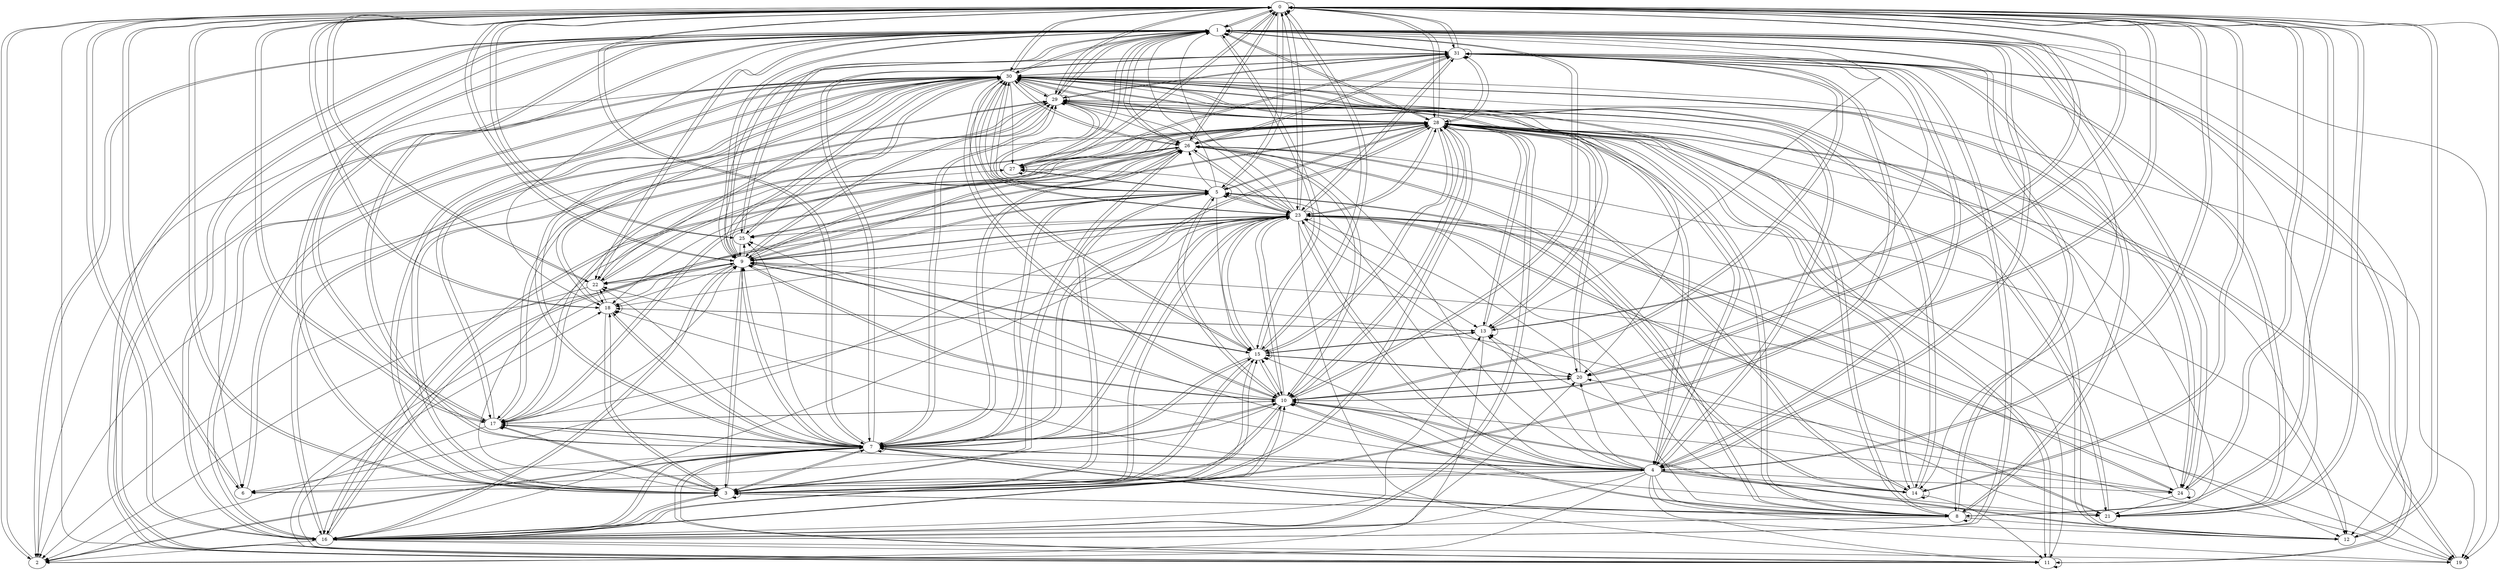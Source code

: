 digraph "EIES-messages" {
	0	 [discipline=sociology,
		number_of_citations=19];
	0 -> 0	 [weight=24];
	1	 [discipline=anthropology,
		number_of_citations=3];
	0 -> 1	 [weight=488];
	2	 [discipline=psychology,
		number_of_citations=170];
	0 -> 2	 [weight=28];
	3	 [discipline=sociology,
		number_of_citations=23];
	0 -> 3	 [weight=65];
	4	 [discipline=psychology,
		number_of_citations=16];
	0 -> 4	 [weight=20];
	5	 [discipline=psychology,
		number_of_citations=6];
	0 -> 5	 [weight=65];
	6	 [discipline=psychology,
		number_of_citations=1];
	0 -> 6	 [weight=45];
	7	 [discipline=anthropology,
		number_of_citations=9];
	0 -> 7	 [weight=346];
	8	 [discipline=anthropology,
		number_of_citations=6];
	0 -> 8	 [weight=82];
	9	 [discipline=sociology,
		number_of_citations=40];
	0 -> 9	 [weight=52];
	10	 [discipline=sociology,
		number_of_citations=15];
	0 -> 10	 [weight=177];
	11	 [discipline=sociology,
		number_of_citations=54];
	0 -> 11	 [weight=28];
	12	 [discipline=anthropology,
		number_of_citations=5];
	0 -> 12	 [weight=24];
	13	 [discipline=sociology,
		number_of_citations=46];
	0 -> 13	 [weight=49];
	14	 [discipline=sociology,
		number_of_citations=17];
	0 -> 14	 [weight=81];
	15	 [discipline="mathematics/statistics",
		number_of_citations=32];
	0 -> 15	 [weight=77];
	16	 [discipline=psychology,
		number_of_citations=23];
	0 -> 16	 [weight=77];
	17	 [discipline=sociology,
		number_of_citations=1];
	0 -> 17	 [weight=73];
	18	 [discipline=sociology,
		number_of_citations=34];
	0 -> 18	 [weight=33];
	19	 [discipline=sociology,
		number_of_citations=64];
	0 -> 19	 [weight=31];
	20	 [discipline=sociology,
		number_of_citations=11];
	0 -> 20	 [weight=22];
	21	 [discipline="mathematics/statistics",
		number_of_citations=11];
	0 -> 21	 [weight=46];
	22	 [discipline=sociology,
		number_of_citations=31];
	0 -> 22	 [weight=31];
	23	 [discipline=sociology,
		number_of_citations=18];
	0 -> 23	 [weight=128];
	24	 [discipline=sociology,
		number_of_citations=4];
	0 -> 24	 [weight=38];
	25	 [discipline=sociology,
		number_of_citations=0];
	0 -> 25	 [weight=89];
	26	 [discipline=sociology,
		number_of_citations=4];
	0 -> 26	 [weight=95];
	27	 [discipline="mathematics/statistics",
		number_of_citations=56];
	0 -> 27	 [weight=25];
	28	 [discipline=sociology,
		number_of_citations=12];
	0 -> 28	 [weight=388];
	29	 [discipline=anthropology,
		number_of_citations=2];
	0 -> 29	 [weight=71];
	30	 [discipline=psychology,
		number_of_citations=0];
	0 -> 30	 [weight=212];
	31	 [discipline=anthropology,
		number_of_citations=1];
	0 -> 31	 [weight=185];
	1 -> 0	 [weight=364];
	1 -> 1	 [weight=6];
	1 -> 2	 [weight=17];
	1 -> 3	 [weight=17];
	1 -> 4	 [weight=15];
	1 -> 6	 [weight=30];
	1 -> 7	 [weight=20];
	1 -> 8	 [weight=35];
	1 -> 9	 [weight=20];
	1 -> 10	 [weight=22];
	1 -> 11	 [weight=15];
	1 -> 12	 [weight=15];
	1 -> 13	 [weight=15];
	1 -> 14	 [weight=15];
	1 -> 15	 [weight=50];
	1 -> 16	 [weight=25];
	1 -> 17	 [weight=8];
	1 -> 19	 [weight=15];
	1 -> 20	 [weight=15];
	1 -> 21	 [weight=15];
	1 -> 22	 [weight=15];
	1 -> 24	 [weight=15];
	1 -> 25	 [weight=15];
	1 -> 26	 [weight=10];
	1 -> 27	 [weight=24];
	1 -> 28	 [weight=89];
	1 -> 29	 [weight=23];
	1 -> 30	 [weight=163];
	1 -> 31	 [weight=39];
	2 -> 0	 [weight=4];
	2 -> 1	 [weight=5];
	2 -> 7	 [weight=5];
	3 -> 0	 [weight=52];
	3 -> 1	 [weight=30];
	3 -> 3	 [weight=4];
	3 -> 5	 [weight=2];
	3 -> 7	 [weight=32];
	3 -> 8	 [weight=21];
	3 -> 9	 [weight=34];
	3 -> 10	 [weight=9];
	3 -> 15	 [weight=5];
	3 -> 16	 [weight=4];
	3 -> 17	 [weight=2];
	3 -> 18	 [weight=35];
	3 -> 23	 [weight=12];
	3 -> 26	 [weight=12];
	3 -> 27	 [weight=5];
	3 -> 28	 [weight=20];
	3 -> 29	 [weight=4];
	3 -> 30	 [weight=19];
	3 -> 31	 [weight=33];
	4 -> 0	 [weight=26];
	4 -> 1	 [weight=4];
	4 -> 2	 [weight=4];
	4 -> 3	 [weight=4];
	4 -> 5	 [weight=4];
	4 -> 6	 [weight=8];
	4 -> 7	 [weight=4];
	4 -> 8	 [weight=4];
	4 -> 9	 [weight=4];
	4 -> 10	 [weight=4];
	4 -> 11	 [weight=4];
	4 -> 12	 [weight=4];
	4 -> 13	 [weight=4];
	4 -> 14	 [weight=4];
	4 -> 15	 [weight=4];
	4 -> 16	 [weight=4];
	4 -> 17	 [weight=4];
	4 -> 18	 [weight=4];
	4 -> 20	 [weight=4];
	4 -> 21	 [weight=8];
	4 -> 22	 [weight=4];
	4 -> 23	 [weight=14];
	4 -> 24	 [weight=4];
	4 -> 26	 [weight=4];
	4 -> 28	 [weight=4];
	4 -> 29	 [weight=7];
	4 -> 30	 [weight=4];
	4 -> 31	 [weight=4];
	5 -> 0	 [weight=72];
	5 -> 1	 [weight=23];
	5 -> 3	 [weight=2];
	5 -> 5	 [weight=34];
	5 -> 7	 [weight=16];
	5 -> 9	 [weight=7];
	5 -> 10	 [weight=15];
	5 -> 14	 [weight=8];
	5 -> 15	 [weight=7];
	5 -> 16	 [weight=6];
	5 -> 23	 [weight=14];
	5 -> 26	 [weight=7];
	5 -> 27	 [weight=3];
	5 -> 28	 [weight=34];
	5 -> 29	 [weight=3];
	5 -> 30	 [weight=22];
	6 -> 0	 [weight=14];
	6 -> 30	 [weight=6];
	7 -> 0	 [weight=239];
	7 -> 1	 [weight=82];
	7 -> 2	 [weight=5];
	7 -> 3	 [weight=37];
	7 -> 4	 [weight=3];
	7 -> 5	 [weight=34];
	7 -> 6	 [weight=5];
	7 -> 7	 [weight=10];
	7 -> 8	 [weight=12];
	7 -> 9	 [weight=18];
	7 -> 10	 [weight=164];
	7 -> 11	 [weight=18];
	7 -> 15	 [weight=30];
	7 -> 16	 [weight=53];
	7 -> 17	 [weight=27];
	7 -> 18	 [weight=20];
	7 -> 19	 [weight=4];
	7 -> 21	 [weight=5];
	7 -> 22	 [weight=4];
	7 -> 23	 [weight=55];
	7 -> 25	 [weight=9];
	7 -> 26	 [weight=34];
	7 -> 28	 [weight=146];
	7 -> 29	 [weight=216];
	7 -> 30	 [weight=88];
	7 -> 31	 [weight=288];
	8 -> 0	 [weight=24];
	8 -> 1	 [weight=25];
	8 -> 3	 [weight=2];
	8 -> 7	 [weight=8];
	8 -> 8	 [weight=16];
	8 -> 10	 [weight=15];
	8 -> 12	 [weight=10];
	8 -> 16	 [weight=5];
	8 -> 26	 [weight=15];
	8 -> 28	 [weight=10];
	8 -> 30	 [weight=30];
	8 -> 31	 [weight=44];
	9 -> 0	 [weight=43];
	9 -> 1	 [weight=15];
	9 -> 3	 [weight=32];
	9 -> 5	 [weight=12];
	9 -> 7	 [weight=14];
	9 -> 9	 [weight=5];
	9 -> 10	 [weight=25];
	9 -> 11	 [weight=2];
	9 -> 15	 [weight=10];
	9 -> 16	 [weight=10];
	9 -> 18	 [weight=20];
	9 -> 19	 [weight=15];
	9 -> 21	 [weight=5];
	9 -> 22	 [weight=20];
	9 -> 23	 [weight=29];
	9 -> 25	 [weight=4];
	9 -> 26	 [weight=10];
	9 -> 28	 [weight=47];
	9 -> 29	 [weight=6];
	9 -> 30	 [weight=22];
	9 -> 31	 [weight=19];
	10 -> 0	 [weight=178];
	10 -> 1	 [weight=36];
	10 -> 3	 [weight=11];
	10 -> 5	 [weight=19];
	10 -> 6	 [weight=10];
	10 -> 7	 [weight=172];
	10 -> 8	 [weight=39];
	10 -> 9	 [weight=28];
	10 -> 10	 [weight=29];
	10 -> 12	 [weight=4];
	10 -> 15	 [weight=23];
	10 -> 16	 [weight=15];
	10 -> 17	 [weight=24];
	10 -> 20	 [weight=8];
	10 -> 23	 [weight=29];
	10 -> 24	 [weight=10];
	10 -> 25	 [weight=11];
	10 -> 26	 [weight=22];
	10 -> 28	 [weight=46];
	10 -> 30	 [weight=119];
	10 -> 31	 [weight=34];
	11 -> 1	 [weight=5];
	11 -> 7	 [weight=5];
	11 -> 11	 [weight=3];
	11 -> 18	 [weight=5];
	11 -> 28	 [weight=53];
	11 -> 30	 [weight=5];
	11 -> 31	 [weight=9];
	12 -> 0	 [weight=5];
	12 -> 10	 [weight=5];
	12 -> 30	 [weight=5];
	13 -> 0	 [weight=12];
	13 -> 2	 [weight=9];
	13 -> 13	 [weight=2];
	13 -> 15	 [weight=12];
	13 -> 18	 [weight=5];
	13 -> 28	 [weight=35];
	13 -> 30	 [weight=8];
	14 -> 0	 [weight=120];
	14 -> 5	 [weight=4];
	14 -> 11	 [weight=5];
	14 -> 14	 [weight=78];
	14 -> 26	 [weight=8];
	14 -> 28	 [weight=58];
	14 -> 30	 [weight=32];
	15 -> 0	 [weight=58];
	15 -> 1	 [weight=25];
	15 -> 3	 [weight=10];
	15 -> 7	 [weight=20];
	15 -> 9	 [weight=5];
	15 -> 10	 [weight=10];
	15 -> 13	 [weight=5];
	15 -> 15	 [weight=15];
	15 -> 16	 [weight=10];
	15 -> 20	 [weight=5];
	15 -> 23	 [weight=5];
	15 -> 28	 [weight=35];
	15 -> 30	 [weight=10];
	16 -> 0	 [weight=63];
	16 -> 1	 [weight=18];
	16 -> 2	 [weight=9];
	16 -> 3	 [weight=7];
	16 -> 5	 [weight=6];
	16 -> 7	 [weight=36];
	16 -> 9	 [weight=5];
	16 -> 10	 [weight=9];
	16 -> 11	 [weight=5];
	16 -> 13	 [weight=5];
	16 -> 15	 [weight=5];
	16 -> 19	 [weight=5];
	16 -> 20	 [weight=2];
	16 -> 26	 [weight=15];
	16 -> 28	 [weight=10];
	16 -> 29	 [weight=9];
	16 -> 30	 [weight=15];
	16 -> 31	 [weight=9];
	17 -> 0	 [weight=58];
	17 -> 1	 [weight=8];
	17 -> 2	 [weight=5];
	17 -> 3	 [weight=4];
	17 -> 7	 [weight=4];
	17 -> 9	 [weight=5];
	17 -> 10	 [weight=18];
	17 -> 17	 [weight=4];
	17 -> 26	 [weight=20];
	17 -> 28	 [weight=8];
	17 -> 29	 [weight=10];
	17 -> 30	 [weight=48];
	18 -> 0	 [weight=5];
	18 -> 1	 [weight=5];
	18 -> 3	 [weight=25];
	18 -> 7	 [weight=10];
	18 -> 13	 [weight=5];
	18 -> 18	 [weight=5];
	18 -> 22	 [weight=5];
	18 -> 30	 [weight=10];
	19 -> 28	 [weight=4];
	19 -> 20	 [weight=4];
	20 -> 0	 [weight=9];
	20 -> 10	 [weight=3];
	20 -> 28	 [weight=5];
	20 -> 15	 [weight=5];
	21 -> 0	 [weight=10];
	21 -> 31	 [weight=5];
	21 -> 28	 [weight=15];
	21 -> 23	 [weight=40];
	22 -> 0	 [weight=5];
	22 -> 1	 [weight=5];
	22 -> 2	 [weight=5];
	22 -> 9	 [weight=19];
	22 -> 18	 [weight=5];
	22 -> 28	 [weight=14];
	22 -> 30	 [weight=5];
	23 -> 0	 [weight=89];
	23 -> 1	 [weight=17];
	23 -> 2	 [weight=4];
	23 -> 3	 [weight=14];
	23 -> 4	 [weight=14];
	23 -> 5	 [weight=18];
	23 -> 6	 [weight=8];
	23 -> 7	 [weight=41];
	23 -> 8	 [weight=4];
	23 -> 9	 [weight=19];
	23 -> 10	 [weight=31];
	23 -> 11	 [weight=4];
	23 -> 12	 [weight=4];
	23 -> 13	 [weight=9];
	23 -> 14	 [weight=4];
	23 -> 15	 [weight=14];
	23 -> 16	 [weight=4];
	23 -> 17	 [weight=9];
	23 -> 18	 [weight=4];
	23 -> 19	 [weight=4];
	23 -> 20	 [weight=4];
	23 -> 21	 [weight=58];
	23 -> 22	 [weight=4];
	23 -> 23	 [weight=5];
	23 -> 24	 [weight=18];
	23 -> 25	 [weight=14];
	23 -> 26	 [weight=9];
	23 -> 27	 [weight=4];
	23 -> 28	 [weight=156];
	23 -> 29	 [weight=4];
	23 -> 30	 [weight=56];
	23 -> 31	 [weight=10];
	24 -> 0	 [weight=32];
	24 -> 1	 [weight=5];
	24 -> 13	 [weight=15];
	24 -> 21	 [weight=10];
	24 -> 23	 [weight=23];
	24 -> 24	 [weight=10];
	24 -> 29	 [weight=9];
	24 -> 30	 [weight=15];
	25 -> 0	 [weight=35];
	25 -> 1	 [weight=5];
	25 -> 28	 [weight=10];
	25 -> 30	 [weight=13];
	25 -> 9	 [weight=5];
	26 -> 0	 [weight=50];
	26 -> 1	 [weight=28];
	26 -> 3	 [weight=13];
	26 -> 7	 [weight=19];
	26 -> 8	 [weight=29];
	26 -> 9	 [weight=5];
	26 -> 10	 [weight=8];
	26 -> 12	 [weight=33];
	26 -> 14	 [weight=4];
	26 -> 16	 [weight=10];
	26 -> 17	 [weight=15];
	26 -> 23	 [weight=10];
	26 -> 27	 [weight=3];
	26 -> 28	 [weight=32];
	26 -> 30	 [weight=13];
	26 -> 31	 [weight=33];
	27 -> 0	 [weight=9];
	27 -> 1	 [weight=6];
	27 -> 27	 [weight=3];
	27 -> 5	 [weight=3];
	27 -> 31	 [weight=6];
	28 -> 0	 [weight=559];
	28 -> 1	 [weight=132];
	28 -> 2	 [weight=5];
	28 -> 3	 [weight=24];
	28 -> 4	 [weight=21];
	28 -> 5	 [weight=29];
	28 -> 7	 [weight=155];
	28 -> 8	 [weight=15];
	28 -> 9	 [weight=98];
	28 -> 10	 [weight=69];
	28 -> 11	 [weight=89];
	28 -> 12	 [weight=37];
	28 -> 13	 [weight=76];
	28 -> 14	 [weight=80];
	28 -> 15	 [weight=63];
	28 -> 16	 [weight=15];
	28 -> 17	 [weight=4];
	28 -> 18	 [weight=9];
	28 -> 19	 [weight=18];
	28 -> 20	 [weight=43];
	28 -> 21	 [weight=108];
	28 -> 22	 [weight=29];
	28 -> 23	 [weight=218];
	28 -> 25	 [weight=15];
	28 -> 26	 [weight=66];
	28 -> 28	 [weight=6];
	28 -> 29	 [weight=14];
	28 -> 30	 [weight=91];
	28 -> 31	 [weight=126];
	29 -> 0	 [weight=39];
	29 -> 1	 [weight=21];
	29 -> 3	 [weight=6];
	29 -> 4	 [weight=3];
	29 -> 5	 [weight=3];
	29 -> 7	 [weight=140];
	29 -> 9	 [weight=7];
	29 -> 11	 [weight=2];
	29 -> 16	 [weight=9];
	29 -> 17	 [weight=5];
	29 -> 26	 [weight=2];
	29 -> 28	 [weight=18];
	29 -> 29	 [weight=2];
	29 -> 30	 [weight=20];
	29 -> 31	 [weight=8];
	30 -> 0	 [weight=82];
	30 -> 1	 [weight=125];
	30 -> 2	 [weight=10];
	30 -> 3	 [weight=22];
	30 -> 4	 [weight=10];
	30 -> 5	 [weight=15];
	30 -> 6	 [weight=18];
	30 -> 7	 [weight=70];
	30 -> 8	 [weight=35];
	30 -> 9	 [weight=23];
	30 -> 10	 [weight=114];
	30 -> 11	 [weight=20];
	30 -> 12	 [weight=16];
	30 -> 13	 [weight=15];
	30 -> 14	 [weight=24];
	30 -> 15	 [weight=30];
	30 -> 16	 [weight=28];
	30 -> 17	 [weight=49];
	30 -> 18	 [weight=30];
	30 -> 19	 [weight=5];
	30 -> 20	 [weight=5];
	30 -> 21	 [weight=15];
	30 -> 22	 [weight=8];
	30 -> 23	 [weight=53];
	30 -> 24	 [weight=25];
	30 -> 25	 [weight=8];
	30 -> 26	 [weight=21];
	30 -> 27	 [weight=8];
	30 -> 28	 [weight=65];
	30 -> 29	 [weight=28];
	30 -> 31	 [weight=67];
	31 -> 0	 [weight=239];
	31 -> 1	 [weight=99];
	31 -> 3	 [weight=27];
	31 -> 4	 [weight=3];
	31 -> 7	 [weight=268];
	31 -> 8	 [weight=101];
	31 -> 9	 [weight=18];
	31 -> 10	 [weight=35];
	31 -> 11	 [weight=4];
	31 -> 16	 [weight=7];
	31 -> 21	 [weight=14];
	31 -> 23	 [weight=5];
	31 -> 26	 [weight=50];
	31 -> 27	 [weight=6];
	31 -> 28	 [weight=71];
	31 -> 29	 [weight=7];
	31 -> 30	 [weight=107];
	31 -> 31	 [weight=219];
}

